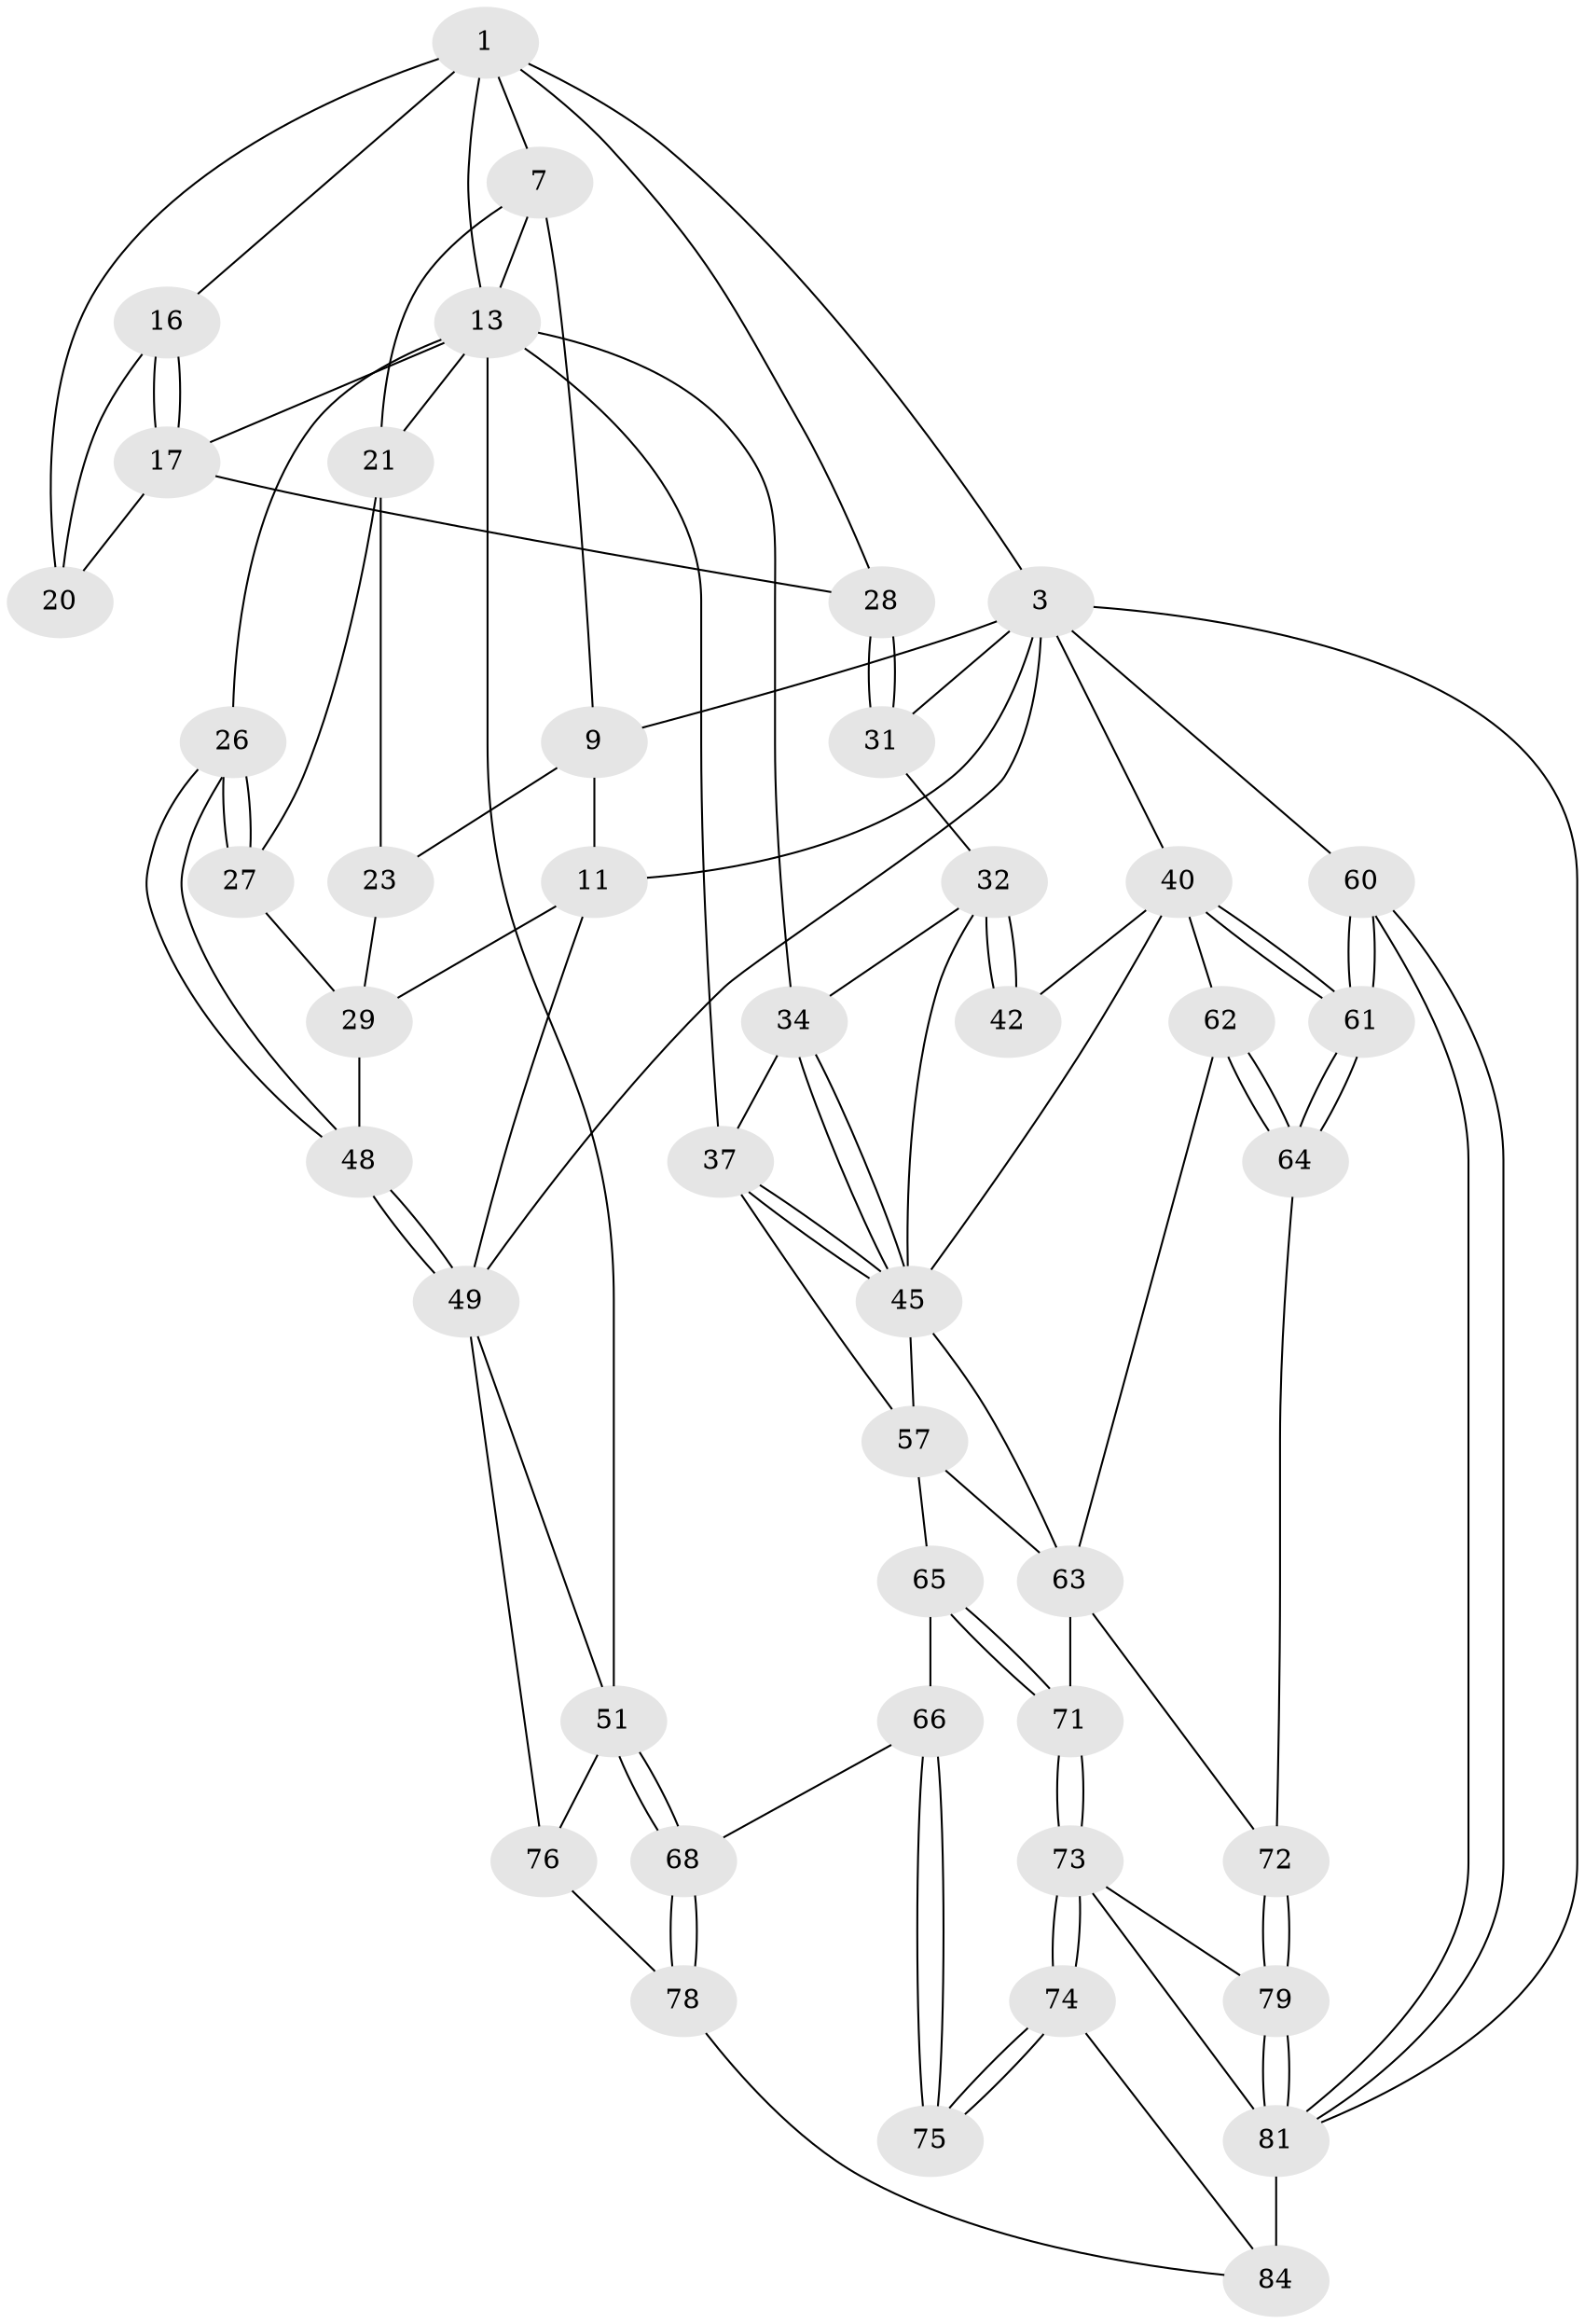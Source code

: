 // original degree distribution, {3: 0.02247191011235955, 6: 0.20224719101123595, 5: 0.5393258426966292, 4: 0.23595505617977527}
// Generated by graph-tools (version 1.1) at 2025/28/03/15/25 16:28:05]
// undirected, 44 vertices, 105 edges
graph export_dot {
graph [start="1"]
  node [color=gray90,style=filled];
  1 [pos="+0.5800923547158688+0",super="+5+2"];
  3 [pos="+1+0",super="+4+36+59"];
  7 [pos="+0.5085453887300095+0.08617860605561503",super="+8"];
  9 [pos="+0.23902212065126247+0",super="+10"];
  11 [pos="+0.1073455316343896+0.16302278168282297",super="+30+12"];
  13 [pos="+0.5204496768823363+0.2610255841422095",super="+18+14"];
  16 [pos="+0.6017784928567658+0.07501670178632723"];
  17 [pos="+0.6264576219279813+0.1849659207435799",super="+24"];
  20 [pos="+0.7672719269308489+0.09238967482602166"];
  21 [pos="+0.36295180313691167+0.14117994406169138",super="+22"];
  23 [pos="+0.2102210560916093+0.20904911837226092"];
  26 [pos="+0.3500336211452133+0.3314034734362654"];
  27 [pos="+0.3417523322389411+0.3215603426226927"];
  28 [pos="+0.7879036267530692+0.25910724412709735"];
  29 [pos="+0.0980398278451426+0.34925559054436894",super="+47"];
  31 [pos="+0.7888555305556414+0.26772857745689416"];
  32 [pos="+0.7658640367001712+0.30625359193994817",super="+33"];
  34 [pos="+0.7082945963169379+0.3313260168629529",super="+35"];
  37 [pos="+0.5333427170509469+0.4975291653274158",super="+38"];
  40 [pos="+1+0.47646920353954597",super="+41"];
  42 [pos="+0.9038426873340848+0.4564776551560197"];
  45 [pos="+0.7095728280200159+0.47573674169060015",super="+46"];
  48 [pos="+0.12256119103309877+0.5726440796636909"];
  49 [pos="+0.11703840317712487+0.5873905581145514",super="+50"];
  51 [pos="+0.3966353415553646+0.5867260643041601",super="+52"];
  57 [pos="+0.5631531154006436+0.5972841204054701",super="+58"];
  60 [pos="+1+0.9097056530298087"];
  61 [pos="+1+0.573142624608846"];
  62 [pos="+0.7840086976225952+0.6048750747289777"];
  63 [pos="+0.7351896511847069+0.6819438721995906",super="+69"];
  64 [pos="+0.8967888961242444+0.6664156583029938"];
  65 [pos="+0.5326686181555896+0.6941006144766418"];
  66 [pos="+0.5230306206311814+0.7044224675294105",super="+67"];
  68 [pos="+0.39305985122592757+0.7847193244220492"];
  71 [pos="+0.6175378512465604+0.8047338393036594"];
  72 [pos="+0.804646929808609+0.7624570242994091"];
  73 [pos="+0.616279793684374+0.8107665862277753",super="+80"];
  74 [pos="+0.5566738302725266+0.8457510377054815"];
  75 [pos="+0.5383163010111246+0.8354444357360562"];
  76 [pos="+0.16835992018278623+0.7218618294261953",super="+77"];
  78 [pos="+0.36693257761037434+0.8053085648523688",super="+87"];
  79 [pos="+0.8054281238815841+0.7675394881984814"];
  81 [pos="+0.8212086900757148+0.8466850261086825",super="+82"];
  84 [pos="+0.6833574644175883+0.9617975239887834",super="+85"];
  1 -- 16;
  1 -- 13;
  1 -- 7;
  1 -- 3;
  1 -- 20;
  1 -- 28;
  3 -- 9;
  3 -- 40;
  3 -- 31;
  3 -- 60;
  3 -- 81;
  3 -- 49;
  3 -- 11;
  7 -- 9;
  7 -- 21;
  7 -- 13;
  9 -- 11;
  9 -- 23;
  11 -- 29;
  11 -- 49 [weight=2];
  13 -- 17;
  13 -- 34;
  13 -- 51;
  13 -- 37;
  13 -- 21;
  13 -- 26;
  16 -- 17;
  16 -- 17;
  16 -- 20;
  17 -- 20;
  17 -- 28;
  21 -- 27;
  21 -- 23;
  23 -- 29;
  26 -- 27;
  26 -- 27;
  26 -- 48;
  26 -- 48;
  27 -- 29;
  28 -- 31;
  28 -- 31;
  29 -- 48;
  31 -- 32;
  32 -- 42 [weight=2];
  32 -- 42;
  32 -- 34;
  32 -- 45;
  34 -- 45;
  34 -- 45;
  34 -- 37;
  37 -- 45;
  37 -- 45;
  37 -- 57;
  40 -- 61;
  40 -- 61;
  40 -- 42;
  40 -- 45;
  40 -- 62;
  45 -- 63;
  45 -- 57;
  48 -- 49;
  48 -- 49;
  49 -- 51;
  49 -- 76;
  51 -- 68;
  51 -- 68;
  51 -- 76;
  57 -- 65;
  57 -- 63;
  60 -- 61;
  60 -- 61;
  60 -- 81;
  60 -- 81;
  61 -- 64;
  61 -- 64;
  62 -- 63;
  62 -- 64;
  62 -- 64;
  63 -- 72;
  63 -- 71;
  64 -- 72;
  65 -- 66;
  65 -- 71;
  65 -- 71;
  66 -- 75 [weight=2];
  66 -- 75;
  66 -- 68;
  68 -- 78;
  68 -- 78;
  71 -- 73;
  71 -- 73;
  72 -- 79;
  72 -- 79;
  73 -- 74;
  73 -- 74;
  73 -- 79;
  73 -- 81;
  74 -- 75;
  74 -- 75;
  74 -- 84;
  76 -- 78 [weight=2];
  78 -- 84;
  79 -- 81;
  79 -- 81;
  81 -- 84 [weight=3];
}
